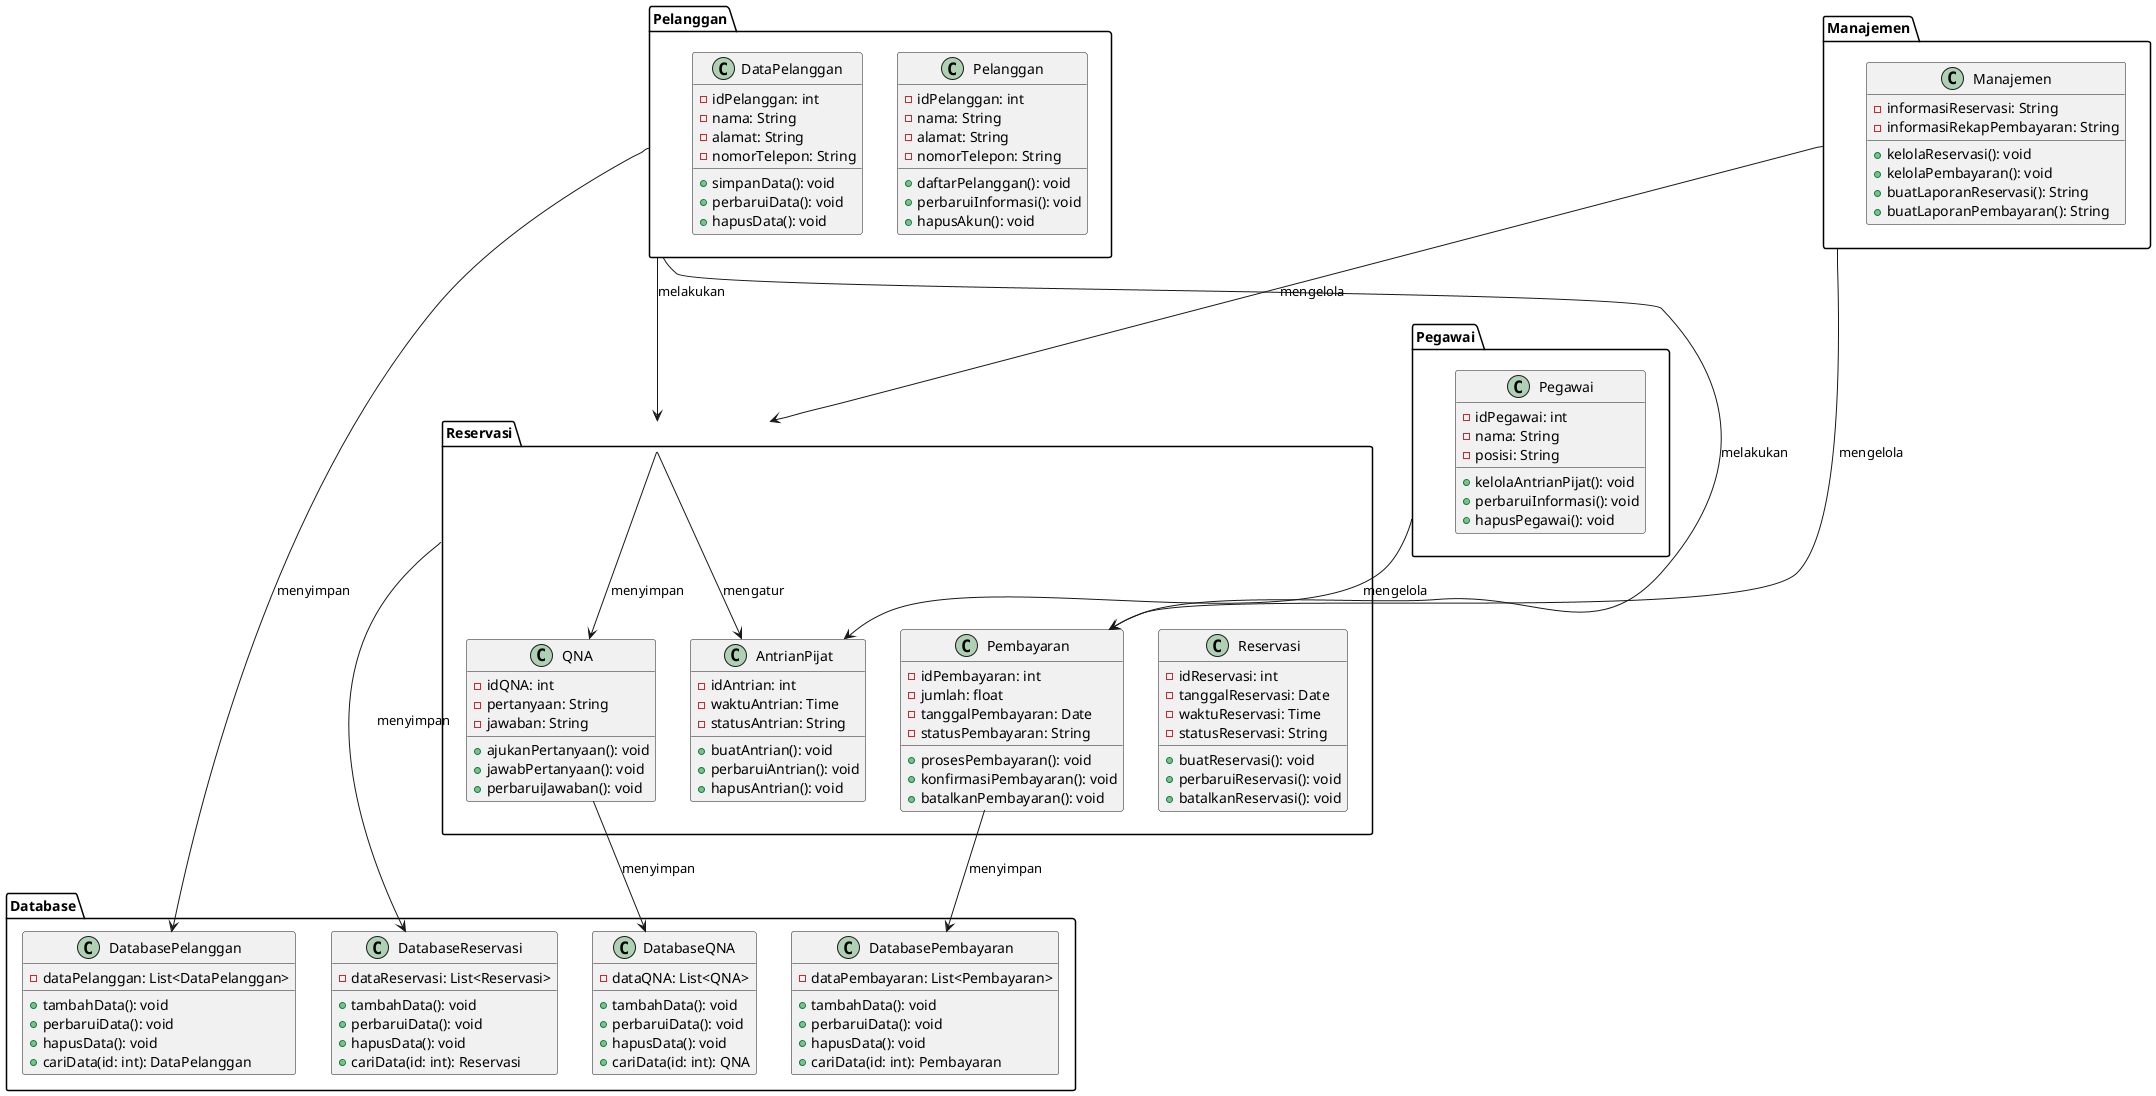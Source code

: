 @startuml
package "Manajemen" {
    class Manajemen {
        - informasiReservasi: String
        - informasiRekapPembayaran: String
        + kelolaReservasi(): void
        + kelolaPembayaran(): void
        + buatLaporanReservasi(): String
        + buatLaporanPembayaran(): String
    }
}

package "Pelanggan" {
    class Pelanggan {
        - idPelanggan: int
        - nama: String
        - alamat: String
        - nomorTelepon: String
        + daftarPelanggan(): void
        + perbaruiInformasi(): void
        + hapusAkun(): void
    }

    class DataPelanggan {
        - idPelanggan: int
        - nama: String
        - alamat: String
        - nomorTelepon: String
        + simpanData(): void
        + perbaruiData(): void
        + hapusData(): void
    }
}

package "Reservasi" {
    class Reservasi {
        - idReservasi: int
        - tanggalReservasi: Date
        - waktuReservasi: Time
        - statusReservasi: String
        + buatReservasi(): void
        + perbaruiReservasi(): void
        + batalkanReservasi(): void
    }

    class AntrianPijat {
        - idAntrian: int
        - waktuAntrian: Time
        - statusAntrian: String
        + buatAntrian(): void
        + perbaruiAntrian(): void
        + hapusAntrian(): void
    }

    class QNA {
        - idQNA: int
        - pertanyaan: String
        - jawaban: String
        + ajukanPertanyaan(): void
        + jawabPertanyaan(): void
        + perbaruiJawaban(): void
    }

    class Pembayaran {
        - idPembayaran: int
        - jumlah: float
        - tanggalPembayaran: Date
        - statusPembayaran: String
        + prosesPembayaran(): void
        + konfirmasiPembayaran(): void
        + batalkanPembayaran(): void
    }
}

package "Database" {
    class DatabasePelanggan {
        - dataPelanggan: List<DataPelanggan>
        + tambahData(): void
        + perbaruiData(): void
        + hapusData(): void
        + cariData(id: int): DataPelanggan
    }

    class DatabaseReservasi {
        - dataReservasi: List<Reservasi>
        + tambahData(): void
        + perbaruiData(): void
        + hapusData(): void
        + cariData(id: int): Reservasi
    }

    class DatabaseQNA {
        - dataQNA: List<QNA>
        + tambahData(): void
        + perbaruiData(): void
        + hapusData(): void
        + cariData(id: int): QNA
    }

    class DatabasePembayaran {
        - dataPembayaran: List<Pembayaran>
        + tambahData(): void
        + perbaruiData(): void
        + hapusData(): void
        + cariData(id: int): Pembayaran
    }
}

package "Pegawai" {
    class Pegawai {
        - idPegawai: int
        - nama: String
        - posisi: String
        + kelolaAntrianPijat(): void
        + perbaruiInformasi(): void
        + hapusPegawai(): void
    }
}

Manajemen --> Reservasi : mengelola
Manajemen --> Pembayaran : mengelola
Pelanggan --> Reservasi : melakukan
Pelanggan --> Pembayaran : melakukan
Reservasi --> DatabaseReservasi : menyimpan
Reservasi --> AntrianPijat : mengatur
Reservasi --> QNA : menyimpan
Pembayaran --> DatabasePembayaran : menyimpan
QNA --> DatabaseQNA : menyimpan
Pelanggan --> DatabasePelanggan : menyimpan
Pegawai --> AntrianPijat : mengelola

@enduml
